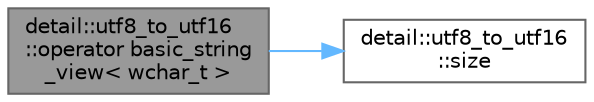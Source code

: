 digraph "detail::utf8_to_utf16::operator basic_string_view&lt; wchar_t &gt;"
{
 // LATEX_PDF_SIZE
  bgcolor="transparent";
  edge [fontname=Helvetica,fontsize=10,labelfontname=Helvetica,labelfontsize=10];
  node [fontname=Helvetica,fontsize=10,shape=box,height=0.2,width=0.4];
  rankdir="LR";
  Node1 [id="Node000001",label="detail::utf8_to_utf16\l::operator basic_string\l_view\< wchar_t \>",height=0.2,width=0.4,color="gray40", fillcolor="grey60", style="filled", fontcolor="black",tooltip=" "];
  Node1 -> Node2 [id="edge2_Node000001_Node000002",color="steelblue1",style="solid",tooltip=" "];
  Node2 [id="Node000002",label="detail::utf8_to_utf16\l::size",height=0.2,width=0.4,color="grey40", fillcolor="white", style="filled",URL="$classdetail_1_1utf8__to__utf16.html#ab55eaddf875d1b3b43e5a18b16235723",tooltip=" "];
}
